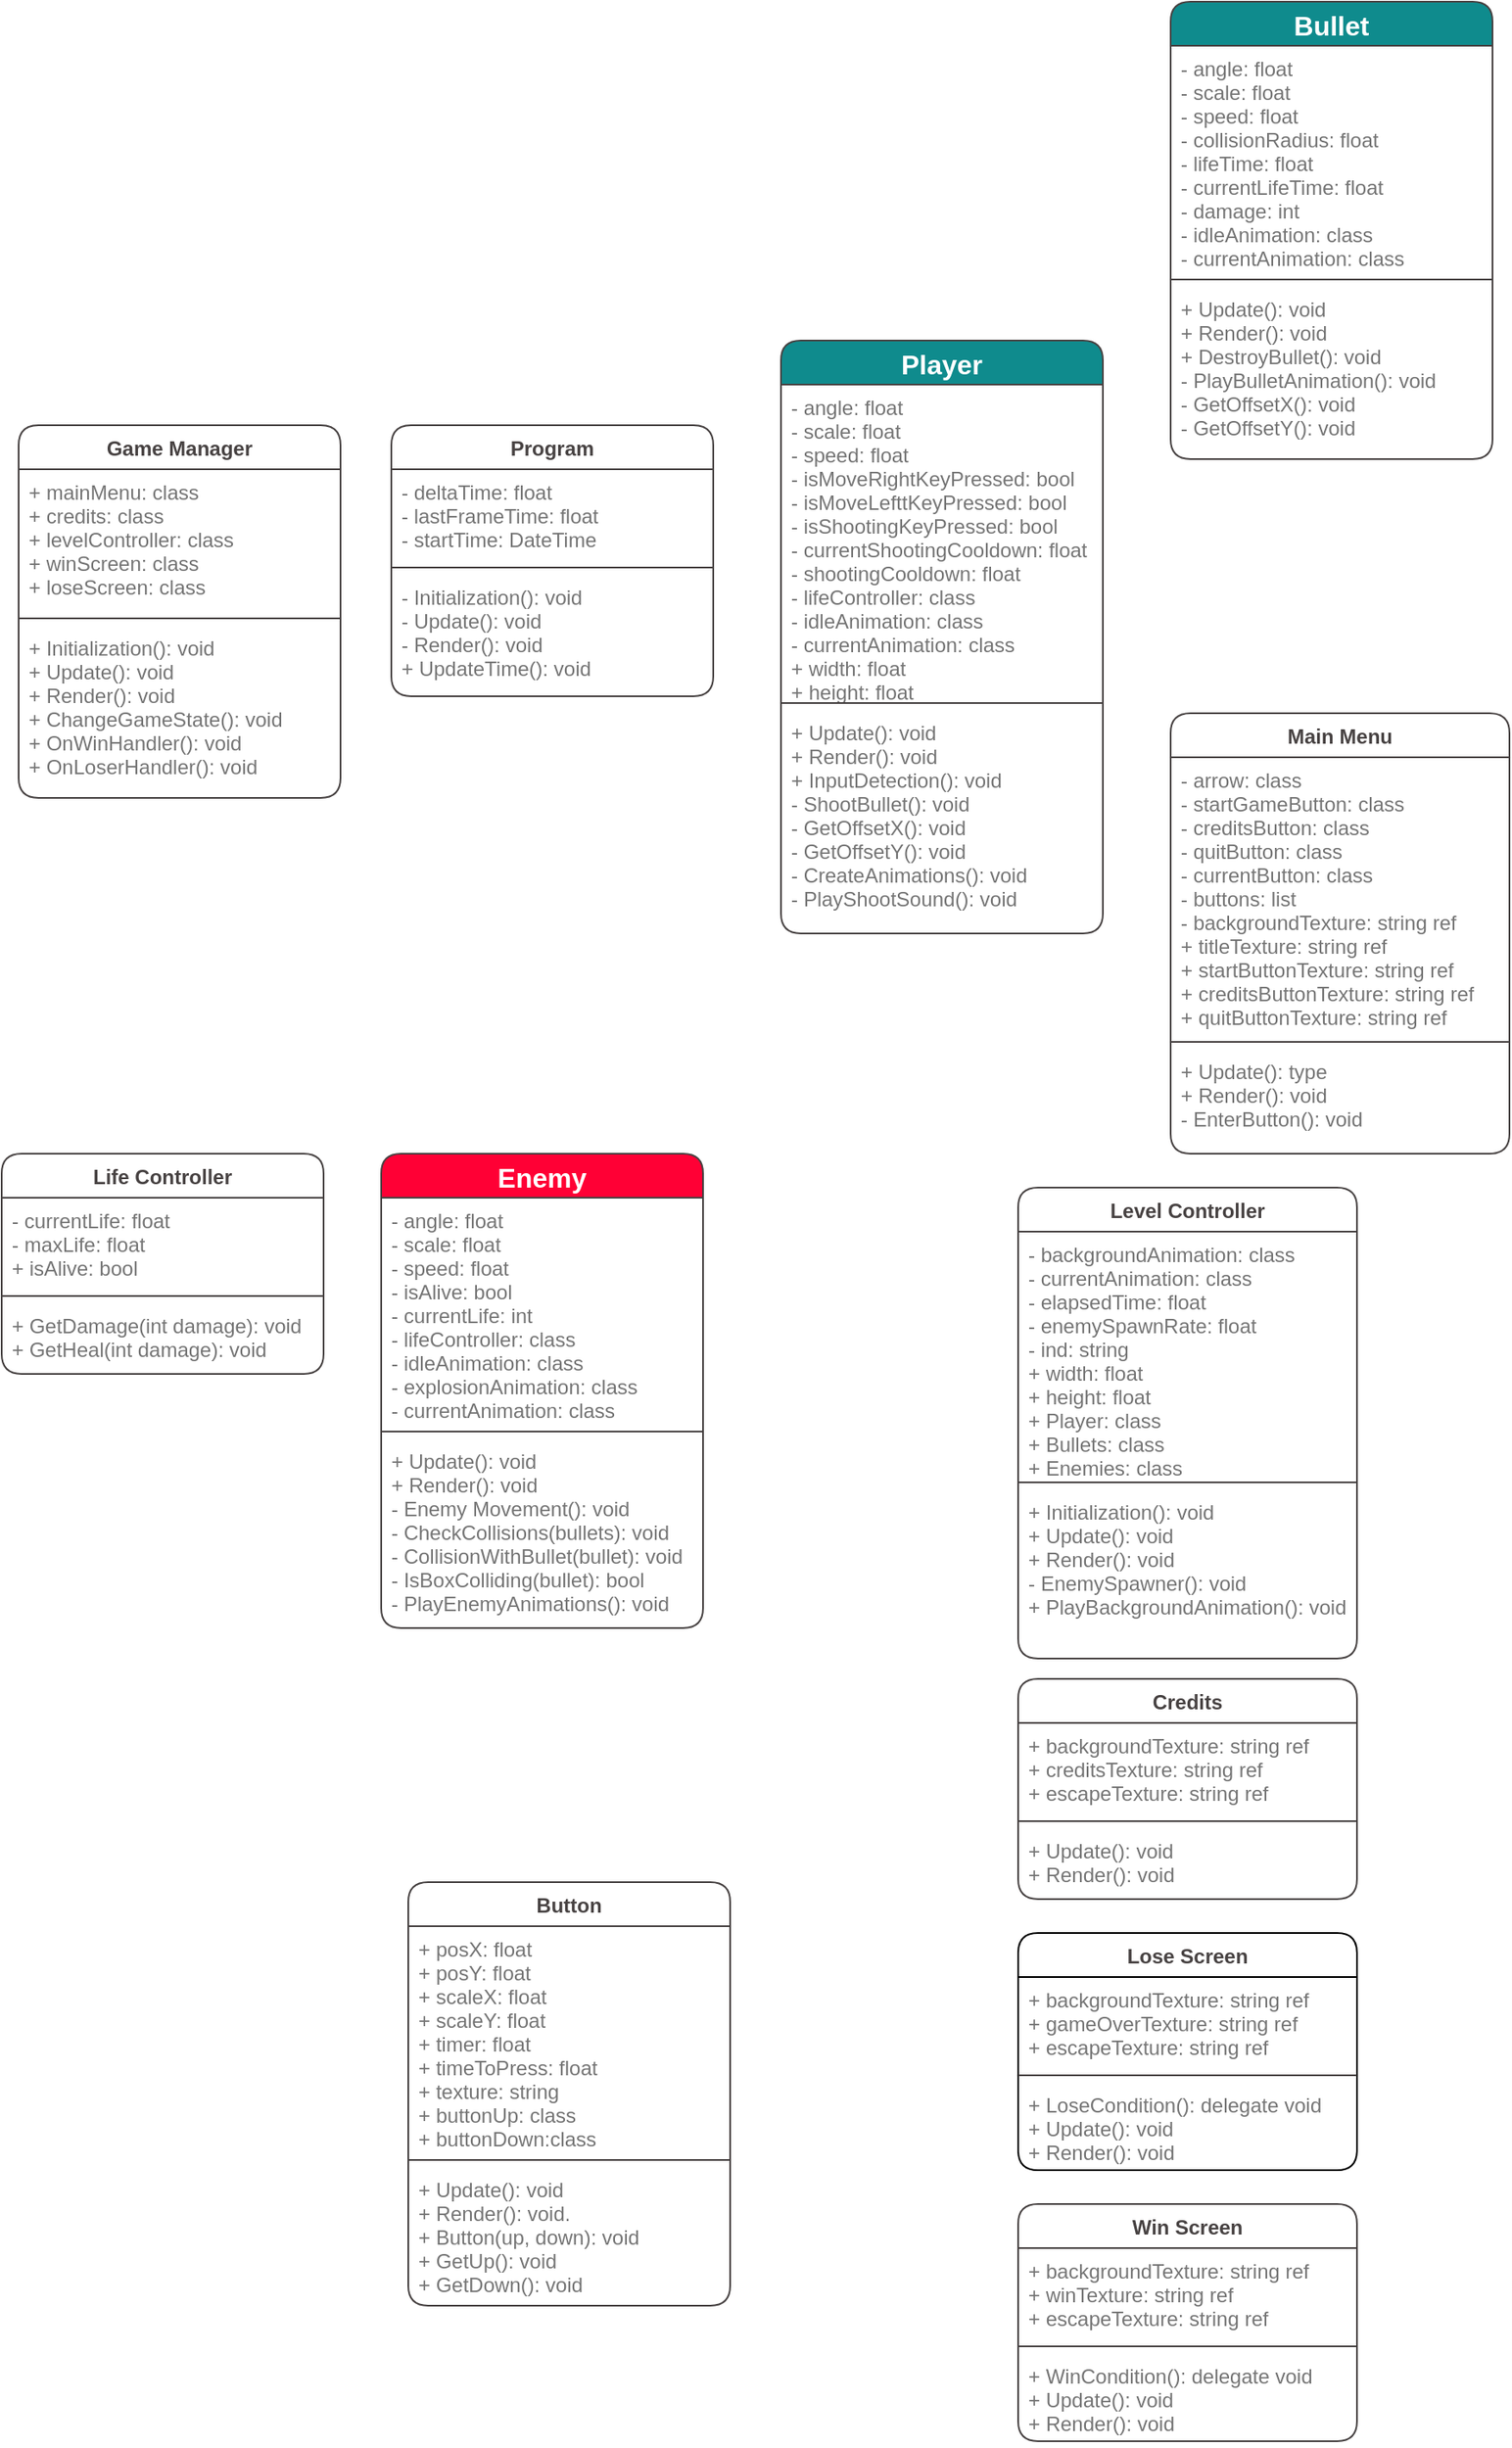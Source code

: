 <mxfile version="13.7.6" type="github">
  <diagram id="qndzooYuOsI9vQTV-2E2" name="Page-1">
    <mxGraphModel dx="1064" dy="2115" grid="1" gridSize="10" guides="1" tooltips="1" connect="1" arrows="1" fold="1" page="1" pageScale="1" pageWidth="827" pageHeight="1169" math="0" shadow="0">
      <root>
        <mxCell id="0" />
        <mxCell id="1" parent="0" />
        <mxCell id="JQmmX0cI3mCRt0OUdjcZ-17" value="Button" style="swimlane;fontStyle=1;align=center;verticalAlign=top;childLayout=stackLayout;horizontal=1;startSize=26;horizontalStack=0;resizeParent=1;resizeParentMax=0;resizeLast=0;collapsible=1;marginBottom=0;strokeColor=#474242;fontColor=#474242;rounded=1;" parent="1" vertex="1">
          <mxGeometry x="240" y="670" width="190" height="250" as="geometry">
            <mxRectangle x="540" y="60" width="90" height="26" as="alternateBounds" />
          </mxGeometry>
        </mxCell>
        <mxCell id="JQmmX0cI3mCRt0OUdjcZ-18" value="+ posX: float&#xa;+ posY: float&#xa;+ scaleX: float&#xa;+ scaleY: float&#xa;+ timer: float&#xa;+ timeToPress: float&#xa;+ texture: string&#xa;+ buttonUp: class&#xa;+ buttonDown:class&#xa;&#xa;" style="text;strokeColor=none;fillColor=none;align=left;verticalAlign=top;spacingLeft=4;spacingRight=4;overflow=hidden;rotatable=0;points=[[0,0.5],[1,0.5]];portConstraint=eastwest;fontColor=#757575;" parent="JQmmX0cI3mCRt0OUdjcZ-17" vertex="1">
          <mxGeometry y="26" width="190" height="134" as="geometry" />
        </mxCell>
        <mxCell id="JQmmX0cI3mCRt0OUdjcZ-19" value="" style="line;strokeWidth=1;fillColor=none;align=left;verticalAlign=middle;spacingTop=-1;spacingLeft=3;spacingRight=3;rotatable=0;labelPosition=right;points=[];portConstraint=eastwest;strokeColor=#474242;" parent="JQmmX0cI3mCRt0OUdjcZ-17" vertex="1">
          <mxGeometry y="160" width="190" height="8" as="geometry" />
        </mxCell>
        <mxCell id="JQmmX0cI3mCRt0OUdjcZ-20" value="+ Update(): void&#xa;+ Render(): void.&#xa;+ Button(up, down): void&#xa;+ GetUp(): void&#xa;+ GetDown(): void&#xa;" style="text;strokeColor=none;fillColor=none;align=left;verticalAlign=top;spacingLeft=4;spacingRight=4;overflow=hidden;rotatable=0;points=[[0,0.5],[1,0.5]];portConstraint=eastwest;fontColor=#757575;" parent="JQmmX0cI3mCRt0OUdjcZ-17" vertex="1">
          <mxGeometry y="168" width="190" height="82" as="geometry" />
        </mxCell>
        <mxCell id="VCtyWDP-UbswdoHUinNG-1" value="Level Controller" style="swimlane;fontStyle=1;align=center;verticalAlign=top;childLayout=stackLayout;horizontal=1;startSize=26;horizontalStack=0;resizeParent=1;resizeParentMax=0;resizeLast=0;collapsible=1;marginBottom=0;strokeColor=#474242;fontColor=#474242;rounded=1;" parent="1" vertex="1">
          <mxGeometry x="600" y="260" width="200" height="278" as="geometry">
            <mxRectangle x="540" y="60" width="90" height="26" as="alternateBounds" />
          </mxGeometry>
        </mxCell>
        <mxCell id="VCtyWDP-UbswdoHUinNG-2" value="- backgroundAnimation: class&#xa;- currentAnimation: class&#xa;- elapsedTime: float&#xa;- enemySpawnRate: float&#xa;- ind: string&#xa;+ width: float&#xa;+ height: float&#xa;+ Player: class&#xa;+ Bullets: class&#xa;+ Enemies: class&#xa;&#xa;&#xa;" style="text;strokeColor=none;fillColor=none;align=left;verticalAlign=top;spacingLeft=4;spacingRight=4;overflow=hidden;rotatable=0;points=[[0,0.5],[1,0.5]];portConstraint=eastwest;fontColor=#757575;" parent="VCtyWDP-UbswdoHUinNG-1" vertex="1">
          <mxGeometry y="26" width="200" height="144" as="geometry" />
        </mxCell>
        <mxCell id="VCtyWDP-UbswdoHUinNG-3" value="" style="line;strokeWidth=1;fillColor=none;align=left;verticalAlign=middle;spacingTop=-1;spacingLeft=3;spacingRight=3;rotatable=0;labelPosition=right;points=[];portConstraint=eastwest;strokeColor=#474242;" parent="VCtyWDP-UbswdoHUinNG-1" vertex="1">
          <mxGeometry y="170" width="200" height="8" as="geometry" />
        </mxCell>
        <mxCell id="VCtyWDP-UbswdoHUinNG-4" value="+ Initialization(): void&#xa;+ Update(): void&#xa;+ Render(): void&#xa;- EnemySpawner(): void&#xa;+ PlayBackgroundAnimation(): void" style="text;strokeColor=none;fillColor=none;align=left;verticalAlign=top;spacingLeft=4;spacingRight=4;overflow=hidden;rotatable=0;points=[[0,0.5],[1,0.5]];portConstraint=eastwest;fontColor=#757575;" parent="VCtyWDP-UbswdoHUinNG-1" vertex="1">
          <mxGeometry y="178" width="200" height="100" as="geometry" />
        </mxCell>
        <mxCell id="VCtyWDP-UbswdoHUinNG-9" value="Credits" style="swimlane;fontStyle=1;align=center;verticalAlign=top;childLayout=stackLayout;horizontal=1;startSize=26;horizontalStack=0;resizeParent=1;resizeParentMax=0;resizeLast=0;collapsible=1;marginBottom=0;rounded=1;strokeColor=#474242;fontColor=#474242;" parent="1" vertex="1">
          <mxGeometry x="600" y="550" width="200" height="130" as="geometry">
            <mxRectangle x="540" y="60" width="90" height="26" as="alternateBounds" />
          </mxGeometry>
        </mxCell>
        <mxCell id="VCtyWDP-UbswdoHUinNG-10" value="+ backgroundTexture: string ref&#xa;+ creditsTexture: string ref&#xa;+ escapeTexture: string ref&#xa;&#xa;" style="text;strokeColor=none;fillColor=none;align=left;verticalAlign=top;spacingLeft=4;spacingRight=4;overflow=hidden;rotatable=0;points=[[0,0.5],[1,0.5]];portConstraint=eastwest;fontColor=#757575;" parent="VCtyWDP-UbswdoHUinNG-9" vertex="1">
          <mxGeometry y="26" width="200" height="54" as="geometry" />
        </mxCell>
        <mxCell id="VCtyWDP-UbswdoHUinNG-11" value="" style="line;strokeWidth=1;fillColor=none;align=left;verticalAlign=middle;spacingTop=-1;spacingLeft=3;spacingRight=3;rotatable=0;labelPosition=right;points=[];portConstraint=eastwest;strokeColor=#474242;" parent="VCtyWDP-UbswdoHUinNG-9" vertex="1">
          <mxGeometry y="80" width="200" height="8" as="geometry" />
        </mxCell>
        <mxCell id="VCtyWDP-UbswdoHUinNG-12" value="+ Update(): void&#xa;+ Render(): void&#xa;" style="text;strokeColor=none;fillColor=none;align=left;verticalAlign=top;spacingLeft=4;spacingRight=4;overflow=hidden;rotatable=0;points=[[0,0.5],[1,0.5]];portConstraint=eastwest;fontColor=#757575;" parent="VCtyWDP-UbswdoHUinNG-9" vertex="1">
          <mxGeometry y="88" width="200" height="42" as="geometry" />
        </mxCell>
        <mxCell id="VCtyWDP-UbswdoHUinNG-17" value="Lose Screen" style="swimlane;fontStyle=1;align=center;verticalAlign=top;childLayout=stackLayout;horizontal=1;startSize=26;horizontalStack=0;resizeParent=1;resizeParentMax=0;resizeLast=0;collapsible=1;marginBottom=0;rounded=1;fontColor=#474242;" parent="1" vertex="1">
          <mxGeometry x="600" y="700" width="200" height="140" as="geometry">
            <mxRectangle x="540" y="60" width="90" height="26" as="alternateBounds" />
          </mxGeometry>
        </mxCell>
        <mxCell id="VCtyWDP-UbswdoHUinNG-18" value="+ backgroundTexture: string ref&#xa;+ gameOverTexture: string ref&#xa;+ escapeTexture: string ref&#xa;&#xa;" style="text;strokeColor=none;fillColor=none;align=left;verticalAlign=top;spacingLeft=4;spacingRight=4;overflow=hidden;rotatable=0;points=[[0,0.5],[1,0.5]];portConstraint=eastwest;fontColor=#757575;" parent="VCtyWDP-UbswdoHUinNG-17" vertex="1">
          <mxGeometry y="26" width="200" height="54" as="geometry" />
        </mxCell>
        <mxCell id="VCtyWDP-UbswdoHUinNG-19" value="" style="line;strokeWidth=1;fillColor=none;align=left;verticalAlign=middle;spacingTop=-1;spacingLeft=3;spacingRight=3;rotatable=0;labelPosition=right;points=[];portConstraint=eastwest;strokeColor=#474242;" parent="VCtyWDP-UbswdoHUinNG-17" vertex="1">
          <mxGeometry y="80" width="200" height="8" as="geometry" />
        </mxCell>
        <mxCell id="VCtyWDP-UbswdoHUinNG-20" value="+ LoseCondition(): delegate void&#xa;+ Update(): void&#xa;+ Render(): void&#xa;" style="text;strokeColor=none;fillColor=none;align=left;verticalAlign=top;spacingLeft=4;spacingRight=4;overflow=hidden;rotatable=0;points=[[0,0.5],[1,0.5]];portConstraint=eastwest;fontColor=#757575;" parent="VCtyWDP-UbswdoHUinNG-17" vertex="1">
          <mxGeometry y="88" width="200" height="52" as="geometry" />
        </mxCell>
        <mxCell id="VCtyWDP-UbswdoHUinNG-13" value="Win Screen" style="swimlane;fontStyle=1;align=center;verticalAlign=top;childLayout=stackLayout;horizontal=1;startSize=26;horizontalStack=0;resizeParent=1;resizeParentMax=0;resizeLast=0;collapsible=1;marginBottom=0;strokeColor=#474242;fillColor=none;fontColor=#474242;rounded=1;" parent="1" vertex="1">
          <mxGeometry x="600" y="860" width="200" height="140" as="geometry">
            <mxRectangle x="540" y="60" width="90" height="26" as="alternateBounds" />
          </mxGeometry>
        </mxCell>
        <mxCell id="VCtyWDP-UbswdoHUinNG-14" value="+ backgroundTexture: string ref&#xa;+ winTexture: string ref&#xa;+ escapeTexture: string ref&#xa;&#xa;" style="text;strokeColor=none;fillColor=none;align=left;verticalAlign=top;spacingLeft=4;spacingRight=4;overflow=hidden;rotatable=0;points=[[0,0.5],[1,0.5]];portConstraint=eastwest;fontColor=#757575;" parent="VCtyWDP-UbswdoHUinNG-13" vertex="1">
          <mxGeometry y="26" width="200" height="54" as="geometry" />
        </mxCell>
        <mxCell id="VCtyWDP-UbswdoHUinNG-15" value="" style="line;strokeWidth=1;fillColor=none;align=left;verticalAlign=middle;spacingTop=-1;spacingLeft=3;spacingRight=3;rotatable=0;labelPosition=right;points=[];portConstraint=eastwest;strokeColor=#474242;" parent="VCtyWDP-UbswdoHUinNG-13" vertex="1">
          <mxGeometry y="80" width="200" height="8" as="geometry" />
        </mxCell>
        <mxCell id="VCtyWDP-UbswdoHUinNG-16" value="+ WinCondition(): delegate void&#xa;+ Update(): void&#xa;+ Render(): void&#xa;" style="text;strokeColor=none;fillColor=none;align=left;verticalAlign=top;spacingLeft=4;spacingRight=4;overflow=hidden;rotatable=0;points=[[0,0.5],[1,0.5]];portConstraint=eastwest;fontColor=#757575;" parent="VCtyWDP-UbswdoHUinNG-13" vertex="1">
          <mxGeometry y="88" width="200" height="52" as="geometry" />
        </mxCell>
        <mxCell id="__Ho9a0e8Cbjixezcl90-1" value="Game Manager" style="swimlane;fontStyle=1;align=center;verticalAlign=top;childLayout=stackLayout;horizontal=1;startSize=26;horizontalStack=0;resizeParent=1;resizeParentMax=0;resizeLast=0;collapsible=1;marginBottom=0;strokeColor=#474242;fontColor=#474242;rounded=1;" parent="1" vertex="1">
          <mxGeometry x="10" y="-190" width="190" height="220" as="geometry">
            <mxRectangle x="320" y="80" width="120" height="26" as="alternateBounds" />
          </mxGeometry>
        </mxCell>
        <mxCell id="__Ho9a0e8Cbjixezcl90-2" value="+ mainMenu: class&#xa;+ credits: class&#xa;+ levelController: class&#xa;+ winScreen: class&#xa;+ loseScreen: class" style="text;strokeColor=none;fillColor=none;align=left;verticalAlign=top;spacingLeft=4;spacingRight=4;overflow=hidden;rotatable=0;points=[[0,0.5],[1,0.5]];portConstraint=eastwest;fontColor=#757575;fontSize=12;spacing=2;labelBorderColor=none;labelBackgroundColor=none;glass=0;rounded=0;shadow=0;" parent="__Ho9a0e8Cbjixezcl90-1" vertex="1">
          <mxGeometry y="26" width="190" height="84" as="geometry" />
        </mxCell>
        <mxCell id="__Ho9a0e8Cbjixezcl90-3" value="" style="line;strokeWidth=1;fillColor=none;align=left;verticalAlign=middle;spacingTop=-1;spacingLeft=3;spacingRight=3;rotatable=0;labelPosition=right;points=[];portConstraint=eastwest;strokeColor=#474242;" parent="__Ho9a0e8Cbjixezcl90-1" vertex="1">
          <mxGeometry y="110" width="190" height="8" as="geometry" />
        </mxCell>
        <mxCell id="__Ho9a0e8Cbjixezcl90-4" value="+ Initialization(): void&#xa;+ Update(): void&#xa;+ Render(): void&#xa;+ ChangeGameState(): void&#xa;+ OnWinHandler(): void&#xa;+ OnLoserHandler(): void" style="text;strokeColor=none;fillColor=none;align=left;verticalAlign=top;spacingLeft=4;spacingRight=4;overflow=hidden;rotatable=0;points=[[0,0.5],[1,0.5]];portConstraint=eastwest;fontColor=#757575;" parent="__Ho9a0e8Cbjixezcl90-1" vertex="1">
          <mxGeometry y="118" width="190" height="102" as="geometry" />
        </mxCell>
        <mxCell id="JQmmX0cI3mCRt0OUdjcZ-1" value="Life Controller" style="swimlane;fontStyle=1;align=center;verticalAlign=top;childLayout=stackLayout;horizontal=1;startSize=26;horizontalStack=0;resizeParent=1;resizeParentMax=0;resizeLast=0;collapsible=1;marginBottom=0;strokeColor=#474242;fontColor=#474242;rounded=1;" parent="1" vertex="1">
          <mxGeometry y="240" width="190" height="130" as="geometry">
            <mxRectangle x="540" y="60" width="90" height="26" as="alternateBounds" />
          </mxGeometry>
        </mxCell>
        <mxCell id="JQmmX0cI3mCRt0OUdjcZ-2" value="- currentLife: float&#xa;- maxLife: float&#xa;+ isAlive: bool &#xa;&#xa;" style="text;strokeColor=none;fillColor=none;align=left;verticalAlign=top;spacingLeft=4;spacingRight=4;overflow=hidden;rotatable=0;points=[[0,0.5],[1,0.5]];portConstraint=eastwest;fontColor=#757575;" parent="JQmmX0cI3mCRt0OUdjcZ-1" vertex="1">
          <mxGeometry y="26" width="190" height="54" as="geometry" />
        </mxCell>
        <mxCell id="JQmmX0cI3mCRt0OUdjcZ-3" value="" style="line;strokeWidth=1;fillColor=none;align=left;verticalAlign=middle;spacingTop=-1;spacingLeft=3;spacingRight=3;rotatable=0;labelPosition=right;points=[];portConstraint=eastwest;strokeColor=#474242;" parent="JQmmX0cI3mCRt0OUdjcZ-1" vertex="1">
          <mxGeometry y="80" width="190" height="8" as="geometry" />
        </mxCell>
        <mxCell id="JQmmX0cI3mCRt0OUdjcZ-4" value="+ GetDamage(int damage): void&#xa;+ GetHeal(int damage): void&#xa;" style="text;strokeColor=none;fillColor=none;align=left;verticalAlign=top;spacingLeft=4;spacingRight=4;overflow=hidden;rotatable=0;points=[[0,0.5],[1,0.5]];portConstraint=eastwest;fontColor=#757575;" parent="JQmmX0cI3mCRt0OUdjcZ-1" vertex="1">
          <mxGeometry y="88" width="190" height="42" as="geometry" />
        </mxCell>
        <mxCell id="JQmmX0cI3mCRt0OUdjcZ-9" value="Enemy" style="swimlane;fontStyle=1;align=center;verticalAlign=middle;childLayout=stackLayout;horizontal=1;startSize=26;horizontalStack=0;resizeParent=1;resizeParentMax=0;resizeLast=0;collapsible=1;marginBottom=0;strokeColor=#474242;fillColor=#FF0035;fontColor=#FFFFFF;rounded=1;fontSize=16;" parent="1" vertex="1">
          <mxGeometry x="224" y="240" width="190" height="280" as="geometry">
            <mxRectangle x="350" y="450" width="90" height="26" as="alternateBounds" />
          </mxGeometry>
        </mxCell>
        <mxCell id="JQmmX0cI3mCRt0OUdjcZ-10" value="- angle: float&#xa;- scale: float&#xa;- speed: float&#xa;- isAlive: bool&#xa;- currentLife: int &#xa;- lifeController: class&#xa;- idleAnimation: class&#xa;- explosionAnimation: class&#xa;- currentAnimation: class&#xa;" style="text;strokeColor=none;fillColor=none;align=left;verticalAlign=top;spacingLeft=4;spacingRight=4;overflow=hidden;rotatable=0;points=[[0,0.5],[1,0.5]];portConstraint=eastwest;fontColor=#757575;" parent="JQmmX0cI3mCRt0OUdjcZ-9" vertex="1">
          <mxGeometry y="26" width="190" height="134" as="geometry" />
        </mxCell>
        <mxCell id="JQmmX0cI3mCRt0OUdjcZ-11" value="" style="line;strokeWidth=1;fillColor=none;align=left;verticalAlign=middle;spacingTop=-1;spacingLeft=3;spacingRight=3;rotatable=0;labelPosition=right;points=[];portConstraint=eastwest;strokeColor=#474242;" parent="JQmmX0cI3mCRt0OUdjcZ-9" vertex="1">
          <mxGeometry y="160" width="190" height="8" as="geometry" />
        </mxCell>
        <mxCell id="JQmmX0cI3mCRt0OUdjcZ-12" value="+ Update(): void&#xa;+ Render(): void&#xa;- Enemy Movement(): void&#xa;- CheckCollisions(bullets): void&#xa;- CollisionWithBullet(bullet): void&#xa;- IsBoxColliding(bullet): bool&#xa;- PlayEnemyAnimations(): void&#xa;" style="text;strokeColor=none;fillColor=none;align=left;verticalAlign=top;spacingLeft=4;spacingRight=4;overflow=hidden;rotatable=0;points=[[0,0.5],[1,0.5]];portConstraint=eastwest;fontColor=#757575;" parent="JQmmX0cI3mCRt0OUdjcZ-9" vertex="1">
          <mxGeometry y="168" width="190" height="112" as="geometry" />
        </mxCell>
        <mxCell id="cDbr9pqiHkYNRHpvem8W-2" value="Program" style="swimlane;fontStyle=1;align=center;verticalAlign=top;childLayout=stackLayout;horizontal=1;startSize=26;horizontalStack=0;resizeParent=1;resizeParentMax=0;resizeLast=0;collapsible=1;marginBottom=0;strokeColor=#474242;fontColor=#474242;rounded=1;" vertex="1" parent="1">
          <mxGeometry x="230" y="-190" width="190" height="160" as="geometry">
            <mxRectangle x="320" y="80" width="120" height="26" as="alternateBounds" />
          </mxGeometry>
        </mxCell>
        <mxCell id="cDbr9pqiHkYNRHpvem8W-3" value="- deltaTime: float&#xa;- lastFrameTime: float&#xa;- startTime: DateTime" style="text;strokeColor=none;fillColor=none;align=left;verticalAlign=top;spacingLeft=4;spacingRight=4;overflow=hidden;rotatable=0;points=[[0,0.5],[1,0.5]];portConstraint=eastwest;fontColor=#757575;fontSize=12;spacing=2;labelBorderColor=none;labelBackgroundColor=none;glass=0;rounded=0;shadow=0;" vertex="1" parent="cDbr9pqiHkYNRHpvem8W-2">
          <mxGeometry y="26" width="190" height="54" as="geometry" />
        </mxCell>
        <mxCell id="cDbr9pqiHkYNRHpvem8W-4" value="" style="line;strokeWidth=1;fillColor=none;align=left;verticalAlign=middle;spacingTop=-1;spacingLeft=3;spacingRight=3;rotatable=0;labelPosition=right;points=[];portConstraint=eastwest;strokeColor=#474242;" vertex="1" parent="cDbr9pqiHkYNRHpvem8W-2">
          <mxGeometry y="80" width="190" height="8" as="geometry" />
        </mxCell>
        <mxCell id="cDbr9pqiHkYNRHpvem8W-5" value="- Initialization(): void&#xa;- Update(): void&#xa;- Render(): void&#xa;+ UpdateTime(): void&#xa;" style="text;strokeColor=none;fillColor=none;align=left;verticalAlign=top;spacingLeft=4;spacingRight=4;overflow=hidden;rotatable=0;points=[[0,0.5],[1,0.5]];portConstraint=eastwest;fontColor=#757575;" vertex="1" parent="cDbr9pqiHkYNRHpvem8W-2">
          <mxGeometry y="88" width="190" height="72" as="geometry" />
        </mxCell>
        <mxCell id="cDbr9pqiHkYNRHpvem8W-6" value="Player" style="swimlane;fontStyle=1;align=center;verticalAlign=middle;childLayout=stackLayout;horizontal=1;startSize=26;horizontalStack=0;resizeParent=1;resizeParentMax=0;resizeLast=0;collapsible=1;marginBottom=0;strokeColor=#474242;fontColor=#FFFFFF;rounded=1;fillColor=#0F8B8D;fontSize=16;" vertex="1" parent="1">
          <mxGeometry x="460" y="-240" width="190" height="350" as="geometry">
            <mxRectangle x="350" y="450" width="90" height="26" as="alternateBounds" />
          </mxGeometry>
        </mxCell>
        <mxCell id="cDbr9pqiHkYNRHpvem8W-7" value="- angle: float&#xa;- scale: float&#xa;- speed: float&#xa;- isMoveRightKeyPressed: bool&#xa;- isMoveLefttKeyPressed: bool&#xa;- isShootingKeyPressed: bool&#xa;- currentShootingCooldown: float&#xa;- shootingCooldown: float  &#xa;- lifeController: class&#xa;- idleAnimation: class&#xa;- currentAnimation: class&#xa;+ width: float&#xa;+ height: float&#xa;&#xa;" style="text;strokeColor=none;fillColor=none;align=left;verticalAlign=top;spacingLeft=4;spacingRight=4;overflow=hidden;rotatable=0;points=[[0,0.5],[1,0.5]];portConstraint=eastwest;fontColor=#757575;" vertex="1" parent="cDbr9pqiHkYNRHpvem8W-6">
          <mxGeometry y="26" width="190" height="184" as="geometry" />
        </mxCell>
        <mxCell id="cDbr9pqiHkYNRHpvem8W-8" value="" style="line;strokeWidth=1;fillColor=none;align=left;verticalAlign=middle;spacingTop=-1;spacingLeft=3;spacingRight=3;rotatable=0;labelPosition=right;points=[];portConstraint=eastwest;strokeColor=#474242;" vertex="1" parent="cDbr9pqiHkYNRHpvem8W-6">
          <mxGeometry y="210" width="190" height="8" as="geometry" />
        </mxCell>
        <mxCell id="cDbr9pqiHkYNRHpvem8W-9" value="+ Update(): void&#xa;+ Render(): void&#xa;+ InputDetection(): void&#xa;- ShootBullet(): void&#xa;- GetOffsetX(): void&#xa;- GetOffsetY(): void&#xa;- CreateAnimations(): void&#xa;- PlayShootSound(): void&#xa;" style="text;strokeColor=none;fillColor=none;align=left;verticalAlign=top;spacingLeft=4;spacingRight=4;overflow=hidden;rotatable=0;points=[[0,0.5],[1,0.5]];portConstraint=eastwest;fontColor=#757575;" vertex="1" parent="cDbr9pqiHkYNRHpvem8W-6">
          <mxGeometry y="218" width="190" height="132" as="geometry" />
        </mxCell>
        <mxCell id="__Ho9a0e8Cbjixezcl90-10" value="Main Menu" style="swimlane;fontStyle=1;align=center;verticalAlign=top;childLayout=stackLayout;horizontal=1;startSize=26;horizontalStack=0;resizeParent=1;resizeParentMax=0;resizeLast=0;collapsible=1;marginBottom=0;strokeColor=#474242;fontColor=#474242;rounded=1;" parent="1" vertex="1">
          <mxGeometry x="690" y="-20" width="200" height="260" as="geometry">
            <mxRectangle x="540" y="60" width="90" height="26" as="alternateBounds" />
          </mxGeometry>
        </mxCell>
        <mxCell id="__Ho9a0e8Cbjixezcl90-11" value="- arrow: class&#xa;- startGameButton: class&#xa;- creditsButton: class&#xa;- quitButton: class&#xa;- currentButton: class&#xa;- buttons: list&#xa;- backgroundTexture: string ref&#xa;+ titleTexture: string ref&#xa;+ startButtonTexture: string ref&#xa;+ creditsButtonTexture: string ref&#xa;+ quitButtonTexture: string ref&#xa;&#xa;&#xa;&#xa;" style="text;strokeColor=none;fillColor=none;align=left;verticalAlign=top;spacingLeft=4;spacingRight=4;overflow=hidden;rotatable=0;points=[[0,0.5],[1,0.5]];portConstraint=eastwest;fontColor=#757575;" parent="__Ho9a0e8Cbjixezcl90-10" vertex="1">
          <mxGeometry y="26" width="200" height="164" as="geometry" />
        </mxCell>
        <mxCell id="__Ho9a0e8Cbjixezcl90-12" value="" style="line;strokeWidth=1;fillColor=none;align=left;verticalAlign=middle;spacingTop=-1;spacingLeft=3;spacingRight=3;rotatable=0;labelPosition=right;points=[];portConstraint=eastwest;strokeColor=#474242;" parent="__Ho9a0e8Cbjixezcl90-10" vertex="1">
          <mxGeometry y="190" width="200" height="8" as="geometry" />
        </mxCell>
        <mxCell id="__Ho9a0e8Cbjixezcl90-13" value="+ Update(): type&#xa;+ Render(): void&#xa;- EnterButton(): void" style="text;strokeColor=none;fillColor=none;align=left;verticalAlign=top;spacingLeft=4;spacingRight=4;overflow=hidden;rotatable=0;points=[[0,0.5],[1,0.5]];portConstraint=eastwest;fontColor=#757575;" parent="__Ho9a0e8Cbjixezcl90-10" vertex="1">
          <mxGeometry y="198" width="200" height="62" as="geometry" />
        </mxCell>
        <mxCell id="cDbr9pqiHkYNRHpvem8W-15" value="Bullet" style="swimlane;fontStyle=1;align=center;verticalAlign=middle;childLayout=stackLayout;horizontal=1;startSize=26;horizontalStack=0;resizeParent=1;resizeParentMax=0;resizeLast=0;collapsible=1;marginBottom=0;strokeColor=#474242;fontColor=#FFFFFF;rounded=1;fillColor=#0F8B8D;fontSize=16;" vertex="1" parent="1">
          <mxGeometry x="690" y="-440" width="190" height="270" as="geometry">
            <mxRectangle x="350" y="450" width="90" height="26" as="alternateBounds" />
          </mxGeometry>
        </mxCell>
        <mxCell id="cDbr9pqiHkYNRHpvem8W-16" value="- angle: float&#xa;- scale: float&#xa;- speed: float&#xa;- collisionRadius: float&#xa;- lifeTime: float&#xa;- currentLifeTime: float&#xa;- damage: int&#xa;- idleAnimation: class&#xa;- currentAnimation: class&#xa;&#xa;" style="text;strokeColor=none;fillColor=none;align=left;verticalAlign=top;spacingLeft=4;spacingRight=4;overflow=hidden;rotatable=0;points=[[0,0.5],[1,0.5]];portConstraint=eastwest;fontColor=#757575;" vertex="1" parent="cDbr9pqiHkYNRHpvem8W-15">
          <mxGeometry y="26" width="190" height="134" as="geometry" />
        </mxCell>
        <mxCell id="cDbr9pqiHkYNRHpvem8W-17" value="" style="line;strokeWidth=1;fillColor=none;align=left;verticalAlign=middle;spacingTop=-1;spacingLeft=3;spacingRight=3;rotatable=0;labelPosition=right;points=[];portConstraint=eastwest;strokeColor=#474242;" vertex="1" parent="cDbr9pqiHkYNRHpvem8W-15">
          <mxGeometry y="160" width="190" height="8" as="geometry" />
        </mxCell>
        <mxCell id="cDbr9pqiHkYNRHpvem8W-18" value="+ Update(): void&#xa;+ Render(): void&#xa;+ DestroyBullet(): void&#xa;- PlayBulletAnimation(): void&#xa;- GetOffsetX(): void&#xa;- GetOffsetY(): void&#xa;" style="text;strokeColor=none;fillColor=none;align=left;verticalAlign=top;spacingLeft=4;spacingRight=4;overflow=hidden;rotatable=0;points=[[0,0.5],[1,0.5]];portConstraint=eastwest;fontColor=#757575;" vertex="1" parent="cDbr9pqiHkYNRHpvem8W-15">
          <mxGeometry y="168" width="190" height="102" as="geometry" />
        </mxCell>
      </root>
    </mxGraphModel>
  </diagram>
</mxfile>
